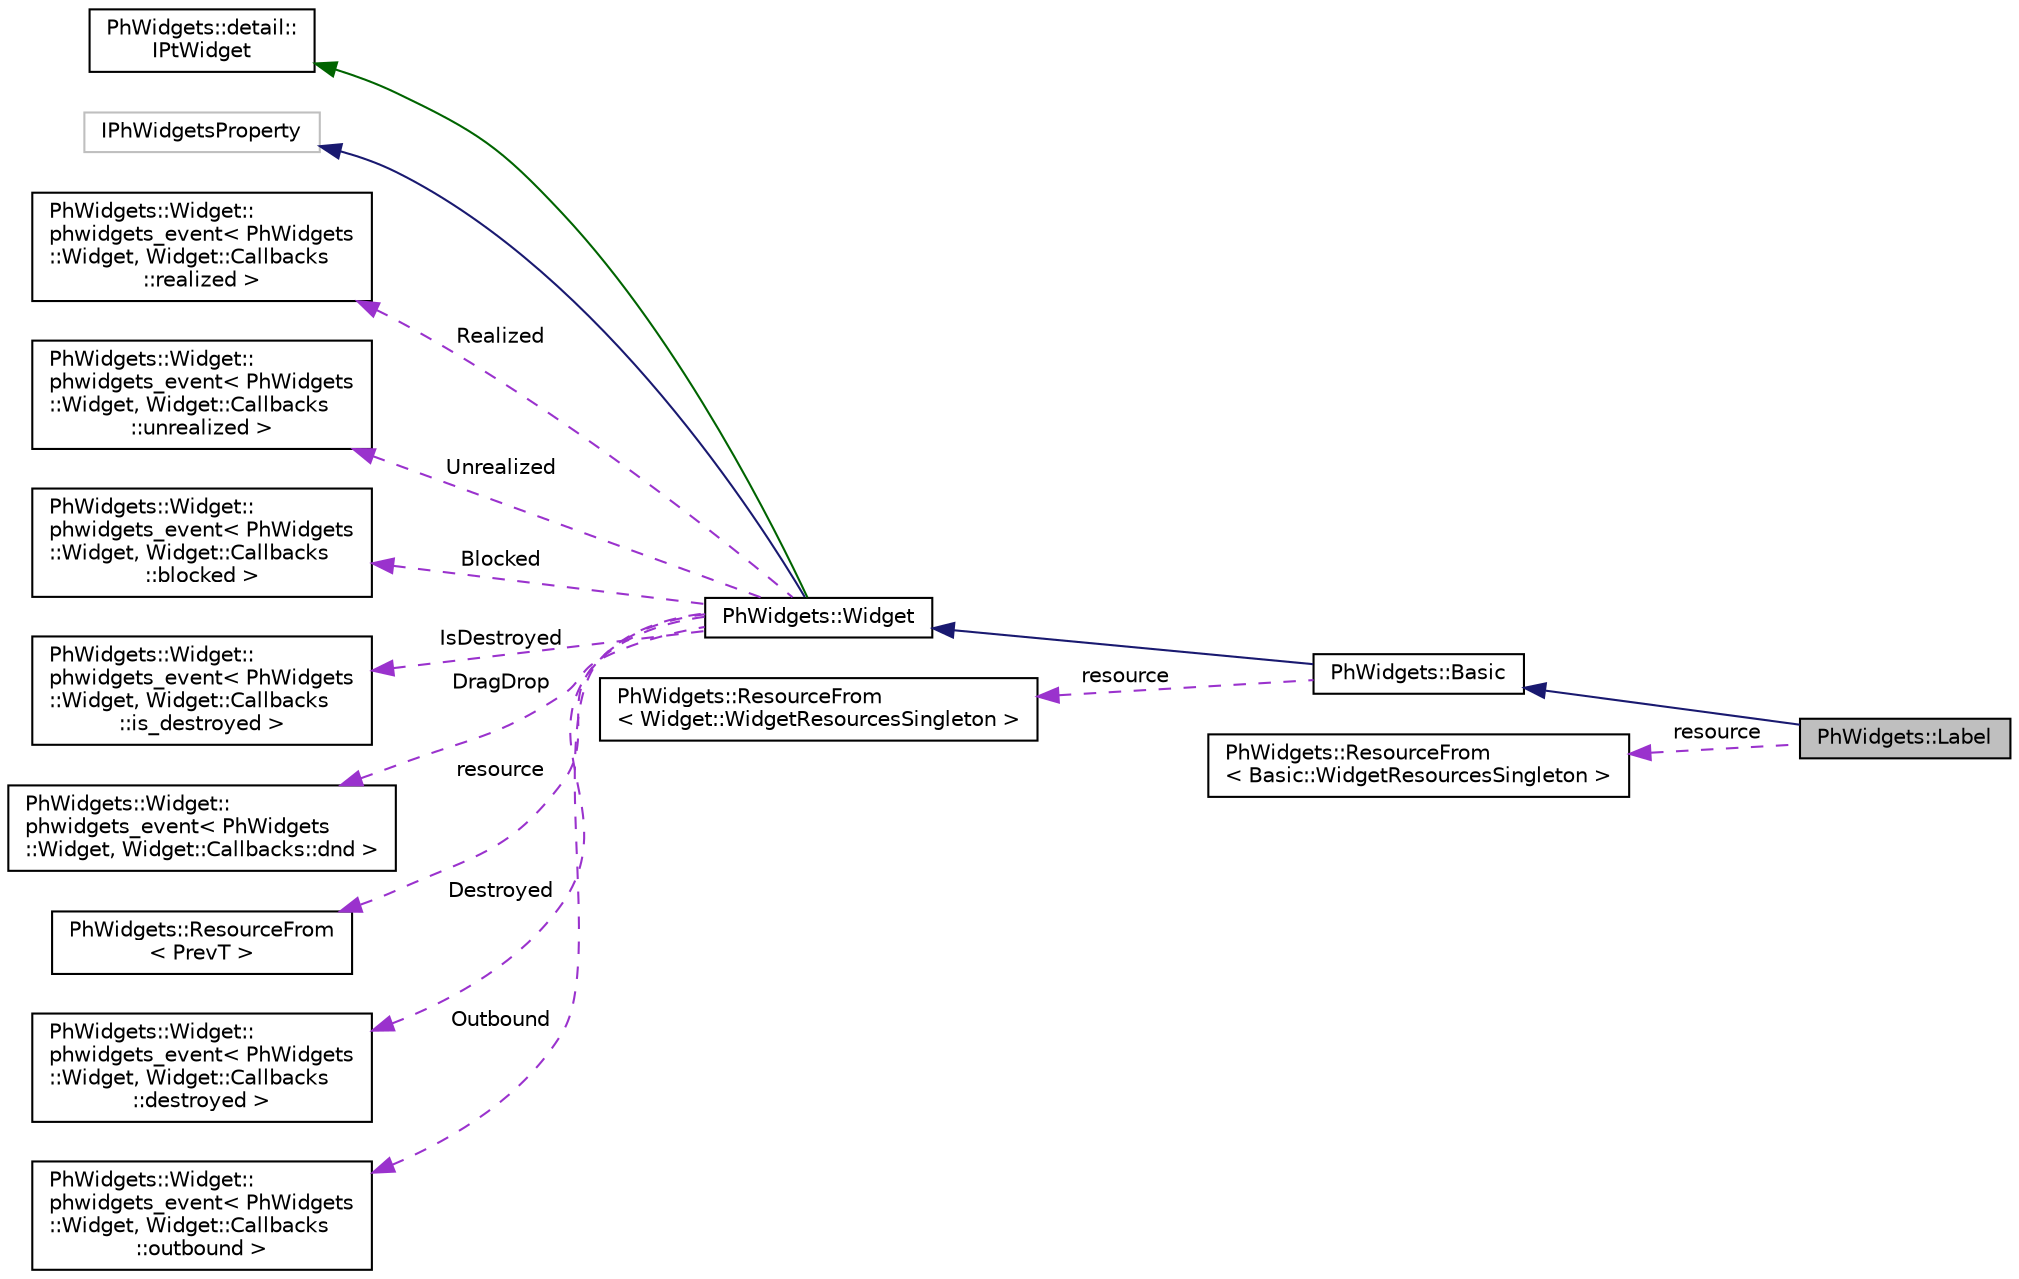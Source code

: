 digraph "PhWidgets::Label"
{
  edge [fontname="Helvetica",fontsize="10",labelfontname="Helvetica",labelfontsize="10"];
  node [fontname="Helvetica",fontsize="10",shape=record];
  rankdir="LR";
  Node9 [label="PhWidgets::Label",height=0.2,width=0.4,color="black", fillcolor="grey75", style="filled", fontcolor="black"];
  Node10 -> Node9 [dir="back",color="midnightblue",fontsize="10",style="solid",fontname="Helvetica"];
  Node10 [label="PhWidgets::Basic",height=0.2,width=0.4,color="black", fillcolor="white", style="filled",URL="$class_ph_widgets_1_1_basic.html",tooltip="A superclass of basic resources for most widgets. "];
  Node11 -> Node10 [dir="back",color="midnightblue",fontsize="10",style="solid",fontname="Helvetica"];
  Node11 [label="PhWidgets::Widget",height=0.2,width=0.4,color="black", fillcolor="white", style="filled",URL="$class_ph_widgets_1_1_widget.html",tooltip="Superclass for all widgets. "];
  Node12 -> Node11 [dir="back",color="darkgreen",fontsize="10",style="solid",fontname="Helvetica"];
  Node12 [label="PhWidgets::detail::\lIPtWidget",height=0.2,width=0.4,color="black", fillcolor="white", style="filled",URL="$class_ph_widgets_1_1detail_1_1_i_pt_widget.html"];
  Node13 -> Node11 [dir="back",color="midnightblue",fontsize="10",style="solid",fontname="Helvetica"];
  Node13 [label="IPhWidgetsProperty",height=0.2,width=0.4,color="grey75", fillcolor="white", style="filled"];
  Node14 -> Node11 [dir="back",color="darkorchid3",fontsize="10",style="dashed",label=" Realized" ,fontname="Helvetica"];
  Node14 [label="PhWidgets::Widget::\lphwidgets_event\< PhWidgets\l::Widget, Widget::Callbacks\l::realized \>",height=0.2,width=0.4,color="black", fillcolor="white", style="filled",URL="$class_ph_widgets_1_1_widget_1_1phwidgets__event.html"];
  Node15 -> Node11 [dir="back",color="darkorchid3",fontsize="10",style="dashed",label=" Unrealized" ,fontname="Helvetica"];
  Node15 [label="PhWidgets::Widget::\lphwidgets_event\< PhWidgets\l::Widget, Widget::Callbacks\l::unrealized \>",height=0.2,width=0.4,color="black", fillcolor="white", style="filled",URL="$class_ph_widgets_1_1_widget_1_1phwidgets__event.html"];
  Node16 -> Node11 [dir="back",color="darkorchid3",fontsize="10",style="dashed",label=" Blocked" ,fontname="Helvetica"];
  Node16 [label="PhWidgets::Widget::\lphwidgets_event\< PhWidgets\l::Widget, Widget::Callbacks\l::blocked \>",height=0.2,width=0.4,color="black", fillcolor="white", style="filled",URL="$class_ph_widgets_1_1_widget_1_1phwidgets__event.html"];
  Node17 -> Node11 [dir="back",color="darkorchid3",fontsize="10",style="dashed",label=" IsDestroyed" ,fontname="Helvetica"];
  Node17 [label="PhWidgets::Widget::\lphwidgets_event\< PhWidgets\l::Widget, Widget::Callbacks\l::is_destroyed \>",height=0.2,width=0.4,color="black", fillcolor="white", style="filled",URL="$class_ph_widgets_1_1_widget_1_1phwidgets__event.html"];
  Node18 -> Node11 [dir="back",color="darkorchid3",fontsize="10",style="dashed",label=" DragDrop" ,fontname="Helvetica"];
  Node18 [label="PhWidgets::Widget::\lphwidgets_event\< PhWidgets\l::Widget, Widget::Callbacks::dnd \>",height=0.2,width=0.4,color="black", fillcolor="white", style="filled",URL="$class_ph_widgets_1_1_widget_1_1phwidgets__event.html"];
  Node19 -> Node11 [dir="back",color="darkorchid3",fontsize="10",style="dashed",label=" resource" ,fontname="Helvetica"];
  Node19 [label="PhWidgets::ResourceFrom\l\< PrevT \>",height=0.2,width=0.4,color="black", fillcolor="white", style="filled",URL="$struct_ph_widgets_1_1_resource_from.html"];
  Node20 -> Node11 [dir="back",color="darkorchid3",fontsize="10",style="dashed",label=" Destroyed" ,fontname="Helvetica"];
  Node20 [label="PhWidgets::Widget::\lphwidgets_event\< PhWidgets\l::Widget, Widget::Callbacks\l::destroyed \>",height=0.2,width=0.4,color="black", fillcolor="white", style="filled",URL="$class_ph_widgets_1_1_widget_1_1phwidgets__event.html"];
  Node21 -> Node11 [dir="back",color="darkorchid3",fontsize="10",style="dashed",label=" Outbound" ,fontname="Helvetica"];
  Node21 [label="PhWidgets::Widget::\lphwidgets_event\< PhWidgets\l::Widget, Widget::Callbacks\l::outbound \>",height=0.2,width=0.4,color="black", fillcolor="white", style="filled",URL="$class_ph_widgets_1_1_widget_1_1phwidgets__event.html"];
  Node22 -> Node10 [dir="back",color="darkorchid3",fontsize="10",style="dashed",label=" resource" ,fontname="Helvetica"];
  Node22 [label="PhWidgets::ResourceFrom\l\< Widget::WidgetResourcesSingleton \>",height=0.2,width=0.4,color="black", fillcolor="white", style="filled",URL="$struct_ph_widgets_1_1_resource_from.html"];
  Node23 -> Node9 [dir="back",color="darkorchid3",fontsize="10",style="dashed",label=" resource" ,fontname="Helvetica"];
  Node23 [label="PhWidgets::ResourceFrom\l\< Basic::WidgetResourcesSingleton \>",height=0.2,width=0.4,color="black", fillcolor="white", style="filled",URL="$struct_ph_widgets_1_1_resource_from.html"];
}
